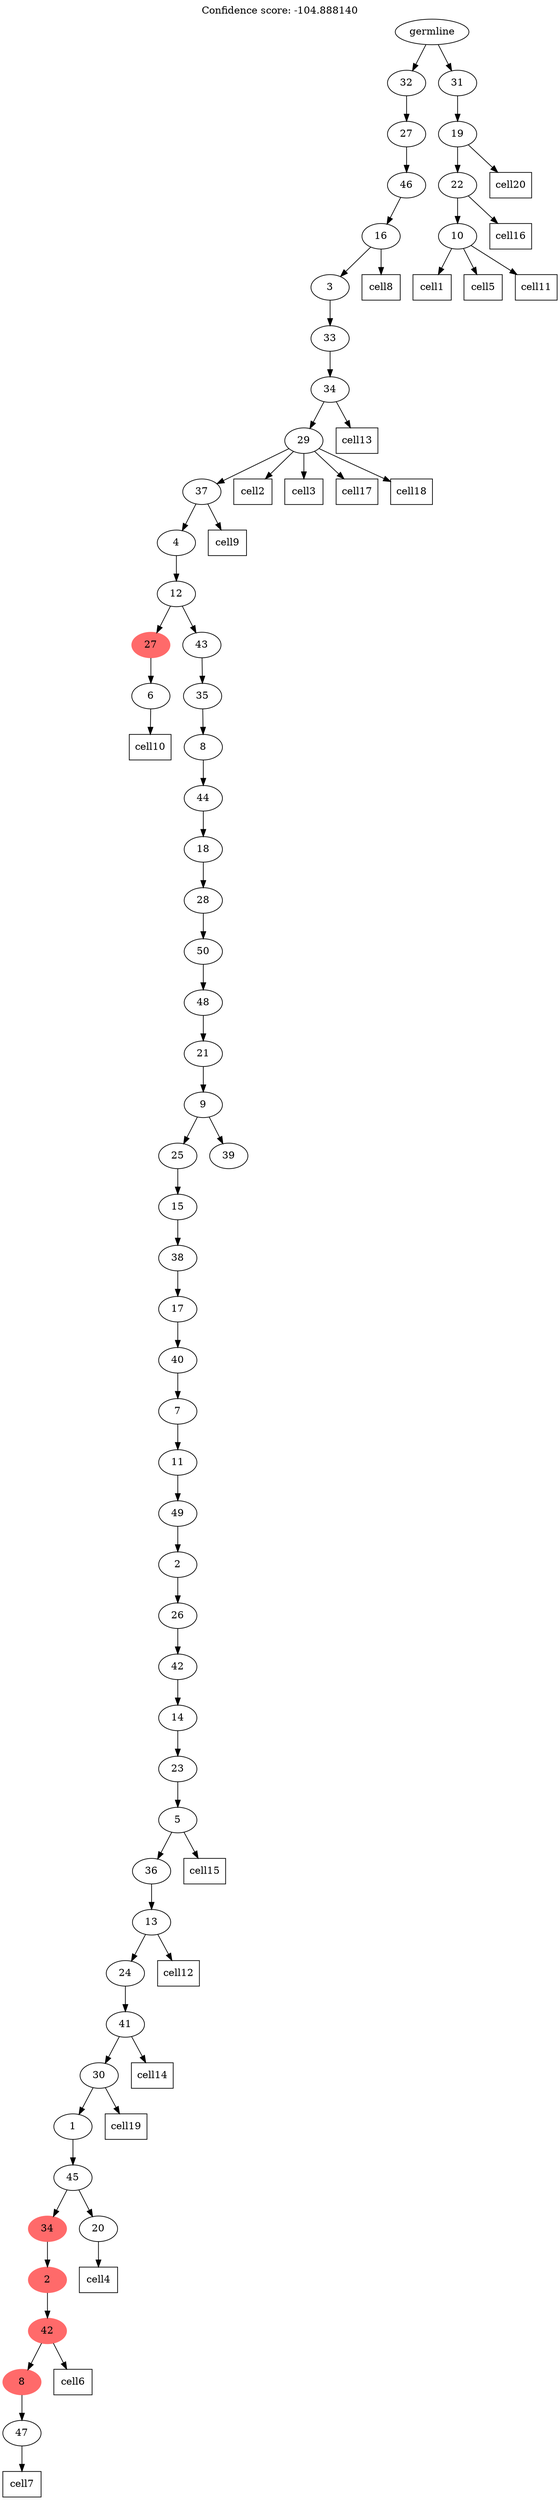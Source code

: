digraph g {
	"54" -> "55";
	"55" [label="6"];
	"50" -> "51";
	"51" [label="47"];
	"49" -> "50";
	"50" [color=indianred1, style=filled, label="8"];
	"48" -> "49";
	"49" [color=indianred1, style=filled, label="42"];
	"47" -> "48";
	"48" [color=indianred1, style=filled, label="2"];
	"46" -> "47";
	"47" [color=indianred1, style=filled, label="34"];
	"46" -> "52";
	"52" [label="20"];
	"45" -> "46";
	"46" [label="45"];
	"44" -> "45";
	"45" [label="1"];
	"43" -> "44";
	"44" [label="30"];
	"42" -> "43";
	"43" [label="41"];
	"41" -> "42";
	"42" [label="24"];
	"40" -> "41";
	"41" [label="13"];
	"39" -> "40";
	"40" [label="36"];
	"38" -> "39";
	"39" [label="5"];
	"37" -> "38";
	"38" [label="23"];
	"36" -> "37";
	"37" [label="14"];
	"35" -> "36";
	"36" [label="42"];
	"34" -> "35";
	"35" [label="26"];
	"33" -> "34";
	"34" [label="2"];
	"32" -> "33";
	"33" [label="49"];
	"31" -> "32";
	"32" [label="11"];
	"30" -> "31";
	"31" [label="7"];
	"29" -> "30";
	"30" [label="40"];
	"28" -> "29";
	"29" [label="17"];
	"27" -> "28";
	"28" [label="38"];
	"26" -> "27";
	"27" [label="15"];
	"25" -> "26";
	"26" [label="25"];
	"25" -> "53";
	"53" [label="39"];
	"24" -> "25";
	"25" [label="9"];
	"23" -> "24";
	"24" [label="21"];
	"22" -> "23";
	"23" [label="48"];
	"21" -> "22";
	"22" [label="50"];
	"20" -> "21";
	"21" [label="28"];
	"19" -> "20";
	"20" [label="18"];
	"18" -> "19";
	"19" [label="44"];
	"17" -> "18";
	"18" [label="8"];
	"16" -> "17";
	"17" [label="35"];
	"15" -> "16";
	"16" [label="43"];
	"15" -> "54";
	"54" [color=indianred1, style=filled, label="27"];
	"14" -> "15";
	"15" [label="12"];
	"13" -> "14";
	"14" [label="4"];
	"12" -> "13";
	"13" [label="37"];
	"11" -> "12";
	"12" [label="29"];
	"10" -> "11";
	"11" [label="34"];
	"9" -> "10";
	"10" [label="33"];
	"8" -> "9";
	"9" [label="3"];
	"7" -> "8";
	"8" [label="16"];
	"6" -> "7";
	"7" [label="46"];
	"5" -> "6";
	"6" [label="27"];
	"3" -> "4";
	"4" [label="10"];
	"2" -> "3";
	"3" [label="22"];
	"1" -> "2";
	"2" [label="19"];
	"0" -> "1";
	"1" [label="31"];
	"0" -> "5";
	"5" [label="32"];
	"0" [label="germline"];
	"4" -> "cell1";
	"cell1" [shape=box];
	"12" -> "cell2";
	"cell2" [shape=box];
	"12" -> "cell3";
	"cell3" [shape=box];
	"52" -> "cell4";
	"cell4" [shape=box];
	"4" -> "cell5";
	"cell5" [shape=box];
	"49" -> "cell6";
	"cell6" [shape=box];
	"51" -> "cell7";
	"cell7" [shape=box];
	"8" -> "cell8";
	"cell8" [shape=box];
	"13" -> "cell9";
	"cell9" [shape=box];
	"55" -> "cell10";
	"cell10" [shape=box];
	"4" -> "cell11";
	"cell11" [shape=box];
	"41" -> "cell12";
	"cell12" [shape=box];
	"11" -> "cell13";
	"cell13" [shape=box];
	"43" -> "cell14";
	"cell14" [shape=box];
	"39" -> "cell15";
	"cell15" [shape=box];
	"3" -> "cell16";
	"cell16" [shape=box];
	"12" -> "cell17";
	"cell17" [shape=box];
	"12" -> "cell18";
	"cell18" [shape=box];
	"44" -> "cell19";
	"cell19" [shape=box];
	"2" -> "cell20";
	"cell20" [shape=box];
	labelloc="t";
	label="Confidence score: -104.888140";
}
